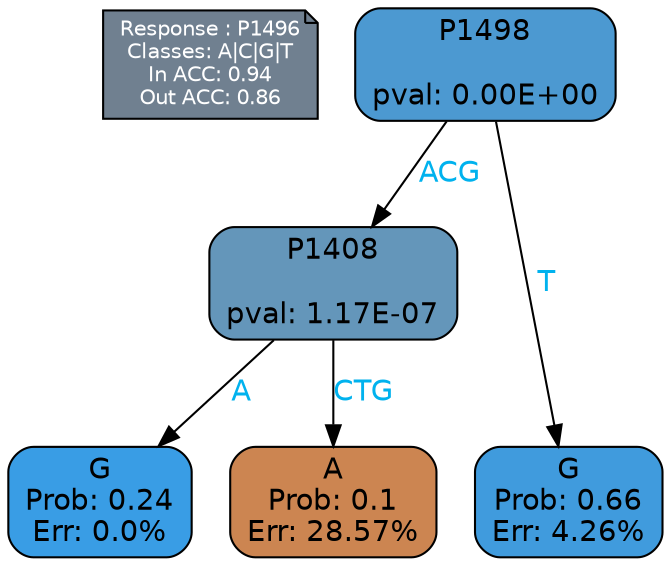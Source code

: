 digraph Tree {
node [shape=box, style="filled, rounded", color="black", fontname=helvetica] ;
graph [ranksep=equally, splines=polylines, bgcolor=transparent, dpi=600] ;
edge [fontname=helvetica] ;
LEGEND [label="Response : P1496
Classes: A|C|G|T
In ACC: 0.94
Out ACC: 0.86
",shape=note,align=left,style=filled,fillcolor="slategray",fontcolor="white",fontsize=10];1 [label="P1498

pval: 0.00E+00", fillcolor="#4c99d1"] ;
2 [label="P1408

pval: 1.17E-07", fillcolor="#6496ba"] ;
3 [label="G
Prob: 0.24
Err: 0.0%", fillcolor="#399de5"] ;
4 [label="A
Prob: 0.1
Err: 28.57%", fillcolor="#cc8551"] ;
5 [label="G
Prob: 0.66
Err: 4.26%", fillcolor="#409bdd"] ;
1 -> 2 [label="ACG",fontcolor=deepskyblue2] ;
1 -> 5 [label="T",fontcolor=deepskyblue2] ;
2 -> 3 [label="A",fontcolor=deepskyblue2] ;
2 -> 4 [label="CTG",fontcolor=deepskyblue2] ;
{rank = same; 3;4;5;}{rank = same; LEGEND;1;}}